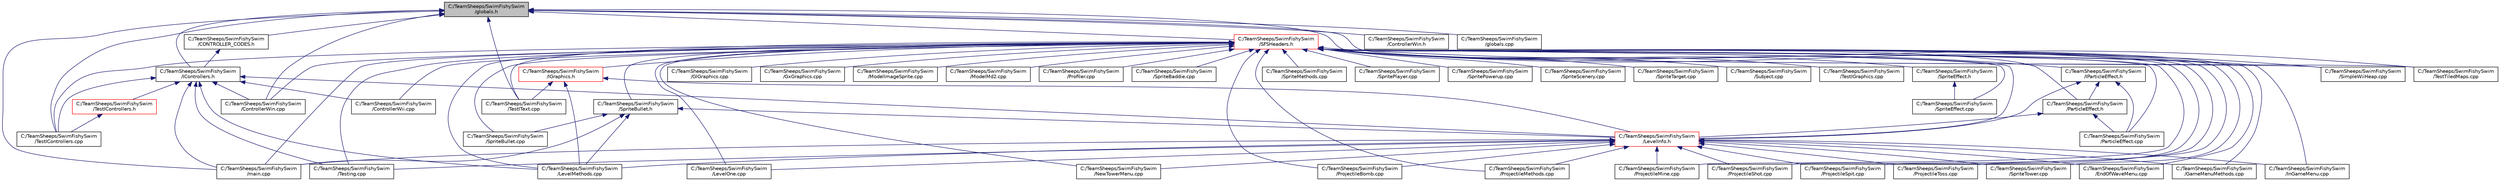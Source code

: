 digraph "C:/TeamSheeps/SwimFishySwim/globals.h"
{
 // LATEX_PDF_SIZE
  edge [fontname="Helvetica",fontsize="10",labelfontname="Helvetica",labelfontsize="10"];
  node [fontname="Helvetica",fontsize="10",shape=record];
  Node1 [label="C:/TeamSheeps/SwimFishySwim\l/globals.h",height=0.2,width=0.4,color="black", fillcolor="grey75", style="filled", fontcolor="black",tooltip=" "];
  Node1 -> Node2 [dir="back",color="midnightblue",fontsize="10",style="solid"];
  Node2 [label="C:/TeamSheeps/SwimFishySwim\l/CONTROLLER_CODES.h",height=0.2,width=0.4,color="black", fillcolor="white", style="filled",URL="$_c_o_n_t_r_o_l_l_e_r___c_o_d_e_s_8h.html",tooltip=" "];
  Node2 -> Node3 [dir="back",color="midnightblue",fontsize="10",style="solid"];
  Node3 [label="C:/TeamSheeps/SwimFishySwim\l/IControllers.h",height=0.2,width=0.4,color="black", fillcolor="white", style="filled",URL="$_i_controllers_8h.html",tooltip=" "];
  Node3 -> Node4 [dir="back",color="midnightblue",fontsize="10",style="solid"];
  Node4 [label="C:/TeamSheeps/SwimFishySwim\l/ControllerWii.cpp",height=0.2,width=0.4,color="black", fillcolor="white", style="filled",URL="$_controller_wii_8cpp.html",tooltip=" "];
  Node3 -> Node5 [dir="back",color="midnightblue",fontsize="10",style="solid"];
  Node5 [label="C:/TeamSheeps/SwimFishySwim\l/ControllerWin.cpp",height=0.2,width=0.4,color="black", fillcolor="white", style="filled",URL="$_controller_win_8cpp.html",tooltip=" "];
  Node3 -> Node6 [dir="back",color="midnightblue",fontsize="10",style="solid"];
  Node6 [label="C:/TeamSheeps/SwimFishySwim\l/LevelInfo.h",height=0.2,width=0.4,color="red", fillcolor="white", style="filled",URL="$_level_info_8h.html",tooltip=" "];
  Node6 -> Node7 [dir="back",color="midnightblue",fontsize="10",style="solid"];
  Node7 [label="C:/TeamSheeps/SwimFishySwim\l/EndOfWaveMenu.cpp",height=0.2,width=0.4,color="black", fillcolor="white", style="filled",URL="$_end_of_wave_menu_8cpp.html",tooltip=" "];
  Node6 -> Node8 [dir="back",color="midnightblue",fontsize="10",style="solid"];
  Node8 [label="C:/TeamSheeps/SwimFishySwim\l/GameMenuMethods.cpp",height=0.2,width=0.4,color="black", fillcolor="white", style="filled",URL="$_game_menu_methods_8cpp.html",tooltip=" "];
  Node6 -> Node9 [dir="back",color="midnightblue",fontsize="10",style="solid"];
  Node9 [label="C:/TeamSheeps/SwimFishySwim\l/InGameMenu.cpp",height=0.2,width=0.4,color="black", fillcolor="white", style="filled",URL="$_in_game_menu_8cpp.html",tooltip=" "];
  Node6 -> Node10 [dir="back",color="midnightblue",fontsize="10",style="solid"];
  Node10 [label="C:/TeamSheeps/SwimFishySwim\l/LevelMethods.cpp",height=0.2,width=0.4,color="black", fillcolor="white", style="filled",URL="$_level_methods_8cpp.html",tooltip=" "];
  Node6 -> Node11 [dir="back",color="midnightblue",fontsize="10",style="solid"];
  Node11 [label="C:/TeamSheeps/SwimFishySwim\l/LevelOne.cpp",height=0.2,width=0.4,color="black", fillcolor="white", style="filled",URL="$_level_one_8cpp.html",tooltip=" "];
  Node6 -> Node15 [dir="back",color="midnightblue",fontsize="10",style="solid"];
  Node15 [label="C:/TeamSheeps/SwimFishySwim\l/NewTowerMenu.cpp",height=0.2,width=0.4,color="black", fillcolor="white", style="filled",URL="$_new_tower_menu_8cpp.html",tooltip=" "];
  Node6 -> Node16 [dir="back",color="midnightblue",fontsize="10",style="solid"];
  Node16 [label="C:/TeamSheeps/SwimFishySwim\l/ProjectileBomb.cpp",height=0.2,width=0.4,color="black", fillcolor="white", style="filled",URL="$_projectile_bomb_8cpp.html",tooltip=" "];
  Node6 -> Node17 [dir="back",color="midnightblue",fontsize="10",style="solid"];
  Node17 [label="C:/TeamSheeps/SwimFishySwim\l/ProjectileMethods.cpp",height=0.2,width=0.4,color="black", fillcolor="white", style="filled",URL="$_projectile_methods_8cpp.html",tooltip=" "];
  Node6 -> Node18 [dir="back",color="midnightblue",fontsize="10",style="solid"];
  Node18 [label="C:/TeamSheeps/SwimFishySwim\l/ProjectileMine.cpp",height=0.2,width=0.4,color="black", fillcolor="white", style="filled",URL="$_projectile_mine_8cpp.html",tooltip=" "];
  Node6 -> Node19 [dir="back",color="midnightblue",fontsize="10",style="solid"];
  Node19 [label="C:/TeamSheeps/SwimFishySwim\l/ProjectileShot.cpp",height=0.2,width=0.4,color="black", fillcolor="white", style="filled",URL="$_projectile_shot_8cpp.html",tooltip=" "];
  Node6 -> Node20 [dir="back",color="midnightblue",fontsize="10",style="solid"];
  Node20 [label="C:/TeamSheeps/SwimFishySwim\l/ProjectileSpit.cpp",height=0.2,width=0.4,color="black", fillcolor="white", style="filled",URL="$_projectile_spit_8cpp.html",tooltip=" "];
  Node6 -> Node21 [dir="back",color="midnightblue",fontsize="10",style="solid"];
  Node21 [label="C:/TeamSheeps/SwimFishySwim\l/ProjectileToss.cpp",height=0.2,width=0.4,color="black", fillcolor="white", style="filled",URL="$_projectile_toss_8cpp.html",tooltip=" "];
  Node6 -> Node22 [dir="back",color="midnightblue",fontsize="10",style="solid"];
  Node22 [label="C:/TeamSheeps/SwimFishySwim\l/SpriteTower.cpp",height=0.2,width=0.4,color="black", fillcolor="white", style="filled",URL="$_sprite_tower_8cpp.html",tooltip=" "];
  Node6 -> Node13 [dir="back",color="midnightblue",fontsize="10",style="solid"];
  Node13 [label="C:/TeamSheeps/SwimFishySwim\l/Testing.cpp",height=0.2,width=0.4,color="black", fillcolor="white", style="filled",URL="$_testing_8cpp.html",tooltip=" "];
  Node6 -> Node14 [dir="back",color="midnightblue",fontsize="10",style="solid"];
  Node14 [label="C:/TeamSheeps/SwimFishySwim\l/main.cpp",height=0.2,width=0.4,color="black", fillcolor="white", style="filled",URL="$main_8cpp.html",tooltip=" "];
  Node3 -> Node10 [dir="back",color="midnightblue",fontsize="10",style="solid"];
  Node3 -> Node23 [dir="back",color="midnightblue",fontsize="10",style="solid"];
  Node23 [label="C:/TeamSheeps/SwimFishySwim\l/TestIControllers.cpp",height=0.2,width=0.4,color="black", fillcolor="white", style="filled",URL="$_test_i_controllers_8cpp.html",tooltip=" "];
  Node3 -> Node24 [dir="back",color="midnightblue",fontsize="10",style="solid"];
  Node24 [label="C:/TeamSheeps/SwimFishySwim\l/TestIControllers.h",height=0.2,width=0.4,color="red", fillcolor="white", style="filled",URL="$_test_i_controllers_8h.html",tooltip=" "];
  Node24 -> Node23 [dir="back",color="midnightblue",fontsize="10",style="solid"];
  Node3 -> Node13 [dir="back",color="midnightblue",fontsize="10",style="solid"];
  Node3 -> Node14 [dir="back",color="midnightblue",fontsize="10",style="solid"];
  Node1 -> Node5 [dir="back",color="midnightblue",fontsize="10",style="solid"];
  Node1 -> Node26 [dir="back",color="midnightblue",fontsize="10",style="solid"];
  Node26 [label="C:/TeamSheeps/SwimFishySwim\l/ControllerWin.h",height=0.2,width=0.4,color="black", fillcolor="white", style="filled",URL="$_controller_win_8h.html",tooltip=" "];
  Node1 -> Node3 [dir="back",color="midnightblue",fontsize="10",style="solid"];
  Node1 -> Node27 [dir="back",color="midnightblue",fontsize="10",style="solid"];
  Node27 [label="C:/TeamSheeps/SwimFishySwim\l/SFSHeaders.h",height=0.2,width=0.4,color="red", fillcolor="white", style="filled",URL="$_s_f_s_headers_8h.html",tooltip=" "];
  Node27 -> Node4 [dir="back",color="midnightblue",fontsize="10",style="solid"];
  Node27 -> Node5 [dir="back",color="midnightblue",fontsize="10",style="solid"];
  Node27 -> Node7 [dir="back",color="midnightblue",fontsize="10",style="solid"];
  Node27 -> Node8 [dir="back",color="midnightblue",fontsize="10",style="solid"];
  Node27 -> Node28 [dir="back",color="midnightblue",fontsize="10",style="solid"];
  Node28 [label="C:/TeamSheeps/SwimFishySwim\l/GlGraphics.cpp",height=0.2,width=0.4,color="black", fillcolor="white", style="filled",URL="$_gl_graphics_8cpp.html",tooltip=" "];
  Node27 -> Node29 [dir="back",color="midnightblue",fontsize="10",style="solid"];
  Node29 [label="C:/TeamSheeps/SwimFishySwim\l/GxGraphics.cpp",height=0.2,width=0.4,color="black", fillcolor="white", style="filled",URL="$_gx_graphics_8cpp.html",tooltip=" "];
  Node27 -> Node30 [dir="back",color="midnightblue",fontsize="10",style="solid"];
  Node30 [label="C:/TeamSheeps/SwimFishySwim\l/IGraphics.h",height=0.2,width=0.4,color="red", fillcolor="white", style="filled",URL="$_i_graphics_8h.html",tooltip=" "];
  Node30 -> Node6 [dir="back",color="midnightblue",fontsize="10",style="solid"];
  Node30 -> Node10 [dir="back",color="midnightblue",fontsize="10",style="solid"];
  Node30 -> Node63 [dir="back",color="midnightblue",fontsize="10",style="solid"];
  Node63 [label="C:/TeamSheeps/SwimFishySwim\l/TestIText.cpp",height=0.2,width=0.4,color="black", fillcolor="white", style="filled",URL="$_test_i_text_8cpp.html",tooltip=" "];
  Node27 -> Node37 [dir="back",color="midnightblue",fontsize="10",style="solid"];
  Node37 [label="C:/TeamSheeps/SwimFishySwim\l/IParticleEffect.h",height=0.2,width=0.4,color="black", fillcolor="white", style="filled",URL="$_i_particle_effect_8h.html",tooltip=" "];
  Node37 -> Node6 [dir="back",color="midnightblue",fontsize="10",style="solid"];
  Node37 -> Node38 [dir="back",color="midnightblue",fontsize="10",style="solid"];
  Node38 [label="C:/TeamSheeps/SwimFishySwim\l/ParticleEffect.cpp",height=0.2,width=0.4,color="black", fillcolor="white", style="filled",URL="$_particle_effect_8cpp.html",tooltip=" "];
  Node37 -> Node39 [dir="back",color="midnightblue",fontsize="10",style="solid"];
  Node39 [label="C:/TeamSheeps/SwimFishySwim\l/ParticleEffect.h",height=0.2,width=0.4,color="black", fillcolor="white", style="filled",URL="$_particle_effect_8h.html",tooltip=" "];
  Node39 -> Node6 [dir="back",color="midnightblue",fontsize="10",style="solid"];
  Node39 -> Node38 [dir="back",color="midnightblue",fontsize="10",style="solid"];
  Node27 -> Node9 [dir="back",color="midnightblue",fontsize="10",style="solid"];
  Node27 -> Node6 [dir="back",color="midnightblue",fontsize="10",style="solid"];
  Node27 -> Node10 [dir="back",color="midnightblue",fontsize="10",style="solid"];
  Node27 -> Node11 [dir="back",color="midnightblue",fontsize="10",style="solid"];
  Node27 -> Node57 [dir="back",color="midnightblue",fontsize="10",style="solid"];
  Node57 [label="C:/TeamSheeps/SwimFishySwim\l/ModelImageSprite.cpp",height=0.2,width=0.4,color="black", fillcolor="white", style="filled",URL="$_model_image_sprite_8cpp.html",tooltip=" "];
  Node27 -> Node59 [dir="back",color="midnightblue",fontsize="10",style="solid"];
  Node59 [label="C:/TeamSheeps/SwimFishySwim\l/ModelMd2.cpp",height=0.2,width=0.4,color="black", fillcolor="white", style="filled",URL="$_model_md2_8cpp.html",tooltip=" "];
  Node27 -> Node15 [dir="back",color="midnightblue",fontsize="10",style="solid"];
  Node27 -> Node38 [dir="back",color="midnightblue",fontsize="10",style="solid"];
  Node27 -> Node39 [dir="back",color="midnightblue",fontsize="10",style="solid"];
  Node27 -> Node75 [dir="back",color="midnightblue",fontsize="10",style="solid"];
  Node75 [label="C:/TeamSheeps/SwimFishySwim\l/Profiler.cpp",height=0.2,width=0.4,color="black", fillcolor="white", style="filled",URL="$_profiler_8cpp.html",tooltip=" "];
  Node27 -> Node16 [dir="back",color="midnightblue",fontsize="10",style="solid"];
  Node27 -> Node17 [dir="back",color="midnightblue",fontsize="10",style="solid"];
  Node27 -> Node18 [dir="back",color="midnightblue",fontsize="10",style="solid"];
  Node27 -> Node19 [dir="back",color="midnightblue",fontsize="10",style="solid"];
  Node27 -> Node20 [dir="back",color="midnightblue",fontsize="10",style="solid"];
  Node27 -> Node21 [dir="back",color="midnightblue",fontsize="10",style="solid"];
  Node27 -> Node76 [dir="back",color="midnightblue",fontsize="10",style="solid"];
  Node76 [label="C:/TeamSheeps/SwimFishySwim\l/SimpleWiiHeap.cpp",height=0.2,width=0.4,color="black", fillcolor="white", style="filled",URL="$_simple_wii_heap_8cpp.html",tooltip=" "];
  Node27 -> Node40 [dir="back",color="midnightblue",fontsize="10",style="solid"];
  Node40 [label="C:/TeamSheeps/SwimFishySwim\l/SpriteBaddie.cpp",height=0.2,width=0.4,color="black", fillcolor="white", style="filled",URL="$_sprite_baddie_8cpp.html",tooltip=" "];
  Node27 -> Node41 [dir="back",color="midnightblue",fontsize="10",style="solid"];
  Node41 [label="C:/TeamSheeps/SwimFishySwim\l/SpriteBullet.cpp",height=0.2,width=0.4,color="black", fillcolor="white", style="filled",URL="$_sprite_bullet_8cpp.html",tooltip=" "];
  Node27 -> Node42 [dir="back",color="midnightblue",fontsize="10",style="solid"];
  Node42 [label="C:/TeamSheeps/SwimFishySwim\l/SpriteBullet.h",height=0.2,width=0.4,color="black", fillcolor="white", style="filled",URL="$_sprite_bullet_8h.html",tooltip=" "];
  Node42 -> Node6 [dir="back",color="midnightblue",fontsize="10",style="solid"];
  Node42 -> Node10 [dir="back",color="midnightblue",fontsize="10",style="solid"];
  Node42 -> Node41 [dir="back",color="midnightblue",fontsize="10",style="solid"];
  Node42 -> Node14 [dir="back",color="midnightblue",fontsize="10",style="solid"];
  Node27 -> Node43 [dir="back",color="midnightblue",fontsize="10",style="solid"];
  Node43 [label="C:/TeamSheeps/SwimFishySwim\l/SpriteEffect.cpp",height=0.2,width=0.4,color="black", fillcolor="white", style="filled",URL="$_sprite_effect_8cpp.html",tooltip=" "];
  Node27 -> Node44 [dir="back",color="midnightblue",fontsize="10",style="solid"];
  Node44 [label="C:/TeamSheeps/SwimFishySwim\l/SpriteEffect.h",height=0.2,width=0.4,color="black", fillcolor="white", style="filled",URL="$_sprite_effect_8h.html",tooltip=" "];
  Node44 -> Node43 [dir="back",color="midnightblue",fontsize="10",style="solid"];
  Node27 -> Node45 [dir="back",color="midnightblue",fontsize="10",style="solid"];
  Node45 [label="C:/TeamSheeps/SwimFishySwim\l/SpriteMethods.cpp",height=0.2,width=0.4,color="black", fillcolor="white", style="filled",URL="$_sprite_methods_8cpp.html",tooltip=" "];
  Node27 -> Node47 [dir="back",color="midnightblue",fontsize="10",style="solid"];
  Node47 [label="C:/TeamSheeps/SwimFishySwim\l/SpritePlayer.cpp",height=0.2,width=0.4,color="black", fillcolor="white", style="filled",URL="$_sprite_player_8cpp.html",tooltip=" "];
  Node27 -> Node48 [dir="back",color="midnightblue",fontsize="10",style="solid"];
  Node48 [label="C:/TeamSheeps/SwimFishySwim\l/SpritePowerup.cpp",height=0.2,width=0.4,color="black", fillcolor="white", style="filled",URL="$_sprite_powerup_8cpp.html",tooltip=" "];
  Node27 -> Node49 [dir="back",color="midnightblue",fontsize="10",style="solid"];
  Node49 [label="C:/TeamSheeps/SwimFishySwim\l/SpriteScenery.cpp",height=0.2,width=0.4,color="black", fillcolor="white", style="filled",URL="$_sprite_scenery_8cpp.html",tooltip=" "];
  Node27 -> Node50 [dir="back",color="midnightblue",fontsize="10",style="solid"];
  Node50 [label="C:/TeamSheeps/SwimFishySwim\l/SpriteTarget.cpp",height=0.2,width=0.4,color="black", fillcolor="white", style="filled",URL="$_sprite_target_8cpp.html",tooltip=" "];
  Node27 -> Node22 [dir="back",color="midnightblue",fontsize="10",style="solid"];
  Node27 -> Node77 [dir="back",color="midnightblue",fontsize="10",style="solid"];
  Node77 [label="C:/TeamSheeps/SwimFishySwim\l/Subject.cpp",height=0.2,width=0.4,color="black", fillcolor="white", style="filled",URL="$_subject_8cpp.html",tooltip=" "];
  Node27 -> Node23 [dir="back",color="midnightblue",fontsize="10",style="solid"];
  Node27 -> Node32 [dir="back",color="midnightblue",fontsize="10",style="solid"];
  Node32 [label="C:/TeamSheeps/SwimFishySwim\l/TestIGraphics.cpp",height=0.2,width=0.4,color="black", fillcolor="white", style="filled",URL="$_test_i_graphics_8cpp.html",tooltip=" "];
  Node27 -> Node63 [dir="back",color="midnightblue",fontsize="10",style="solid"];
  Node27 -> Node72 [dir="back",color="midnightblue",fontsize="10",style="solid"];
  Node72 [label="C:/TeamSheeps/SwimFishySwim\l/TestTiledMaps.cpp",height=0.2,width=0.4,color="black", fillcolor="white", style="filled",URL="$_test_tiled_maps_8cpp.html",tooltip=" "];
  Node27 -> Node13 [dir="back",color="midnightblue",fontsize="10",style="solid"];
  Node27 -> Node14 [dir="back",color="midnightblue",fontsize="10",style="solid"];
  Node1 -> Node76 [dir="back",color="midnightblue",fontsize="10",style="solid"];
  Node1 -> Node23 [dir="back",color="midnightblue",fontsize="10",style="solid"];
  Node1 -> Node63 [dir="back",color="midnightblue",fontsize="10",style="solid"];
  Node1 -> Node72 [dir="back",color="midnightblue",fontsize="10",style="solid"];
  Node1 -> Node85 [dir="back",color="midnightblue",fontsize="10",style="solid"];
  Node85 [label="C:/TeamSheeps/SwimFishySwim\l/globals.cpp",height=0.2,width=0.4,color="black", fillcolor="white", style="filled",URL="$globals_8cpp.html",tooltip=" "];
  Node1 -> Node14 [dir="back",color="midnightblue",fontsize="10",style="solid"];
}

